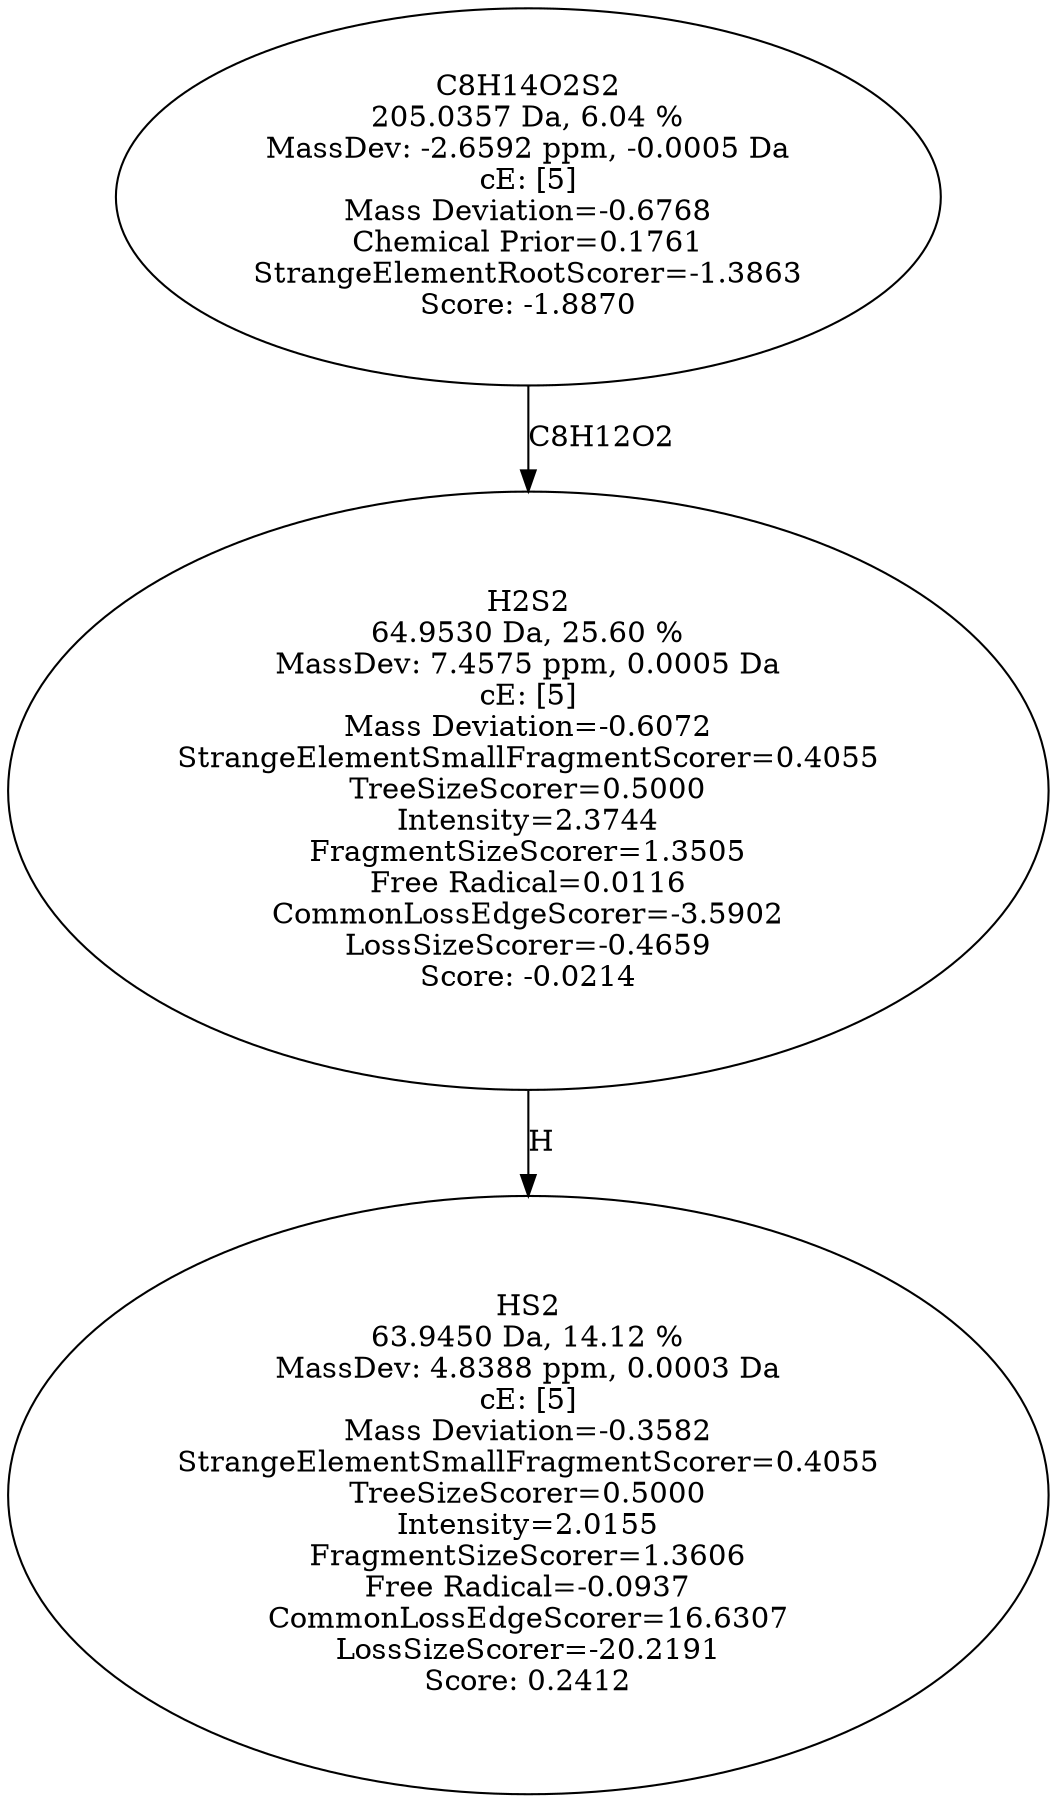 strict digraph {
v1 [label="HS2\n63.9450 Da, 14.12 %\nMassDev: 4.8388 ppm, 0.0003 Da\ncE: [5]\nMass Deviation=-0.3582\nStrangeElementSmallFragmentScorer=0.4055\nTreeSizeScorer=0.5000\nIntensity=2.0155\nFragmentSizeScorer=1.3606\nFree Radical=-0.0937\nCommonLossEdgeScorer=16.6307\nLossSizeScorer=-20.2191\nScore: 0.2412"];
v2 [label="H2S2\n64.9530 Da, 25.60 %\nMassDev: 7.4575 ppm, 0.0005 Da\ncE: [5]\nMass Deviation=-0.6072\nStrangeElementSmallFragmentScorer=0.4055\nTreeSizeScorer=0.5000\nIntensity=2.3744\nFragmentSizeScorer=1.3505\nFree Radical=0.0116\nCommonLossEdgeScorer=-3.5902\nLossSizeScorer=-0.4659\nScore: -0.0214"];
v3 [label="C8H14O2S2\n205.0357 Da, 6.04 %\nMassDev: -2.6592 ppm, -0.0005 Da\ncE: [5]\nMass Deviation=-0.6768\nChemical Prior=0.1761\nStrangeElementRootScorer=-1.3863\nScore: -1.8870"];
v2 -> v1 [label="H"];
v3 -> v2 [label="C8H12O2"];
}